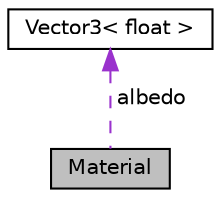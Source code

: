 digraph "Material"
{
 // LATEX_PDF_SIZE
  edge [fontname="Helvetica",fontsize="10",labelfontname="Helvetica",labelfontsize="10"];
  node [fontname="Helvetica",fontsize="10",shape=record];
  Node1 [label="Material",height=0.2,width=0.4,color="black", fillcolor="grey75", style="filled", fontcolor="black",tooltip="Classe des types de materiaux."];
  Node2 -> Node1 [dir="back",color="darkorchid3",fontsize="10",style="dashed",label=" albedo" ,fontname="Helvetica"];
  Node2 [label="Vector3\< float \>",height=0.2,width=0.4,color="black", fillcolor="white", style="filled",URL="$classVector3.html",tooltip=" "];
}
